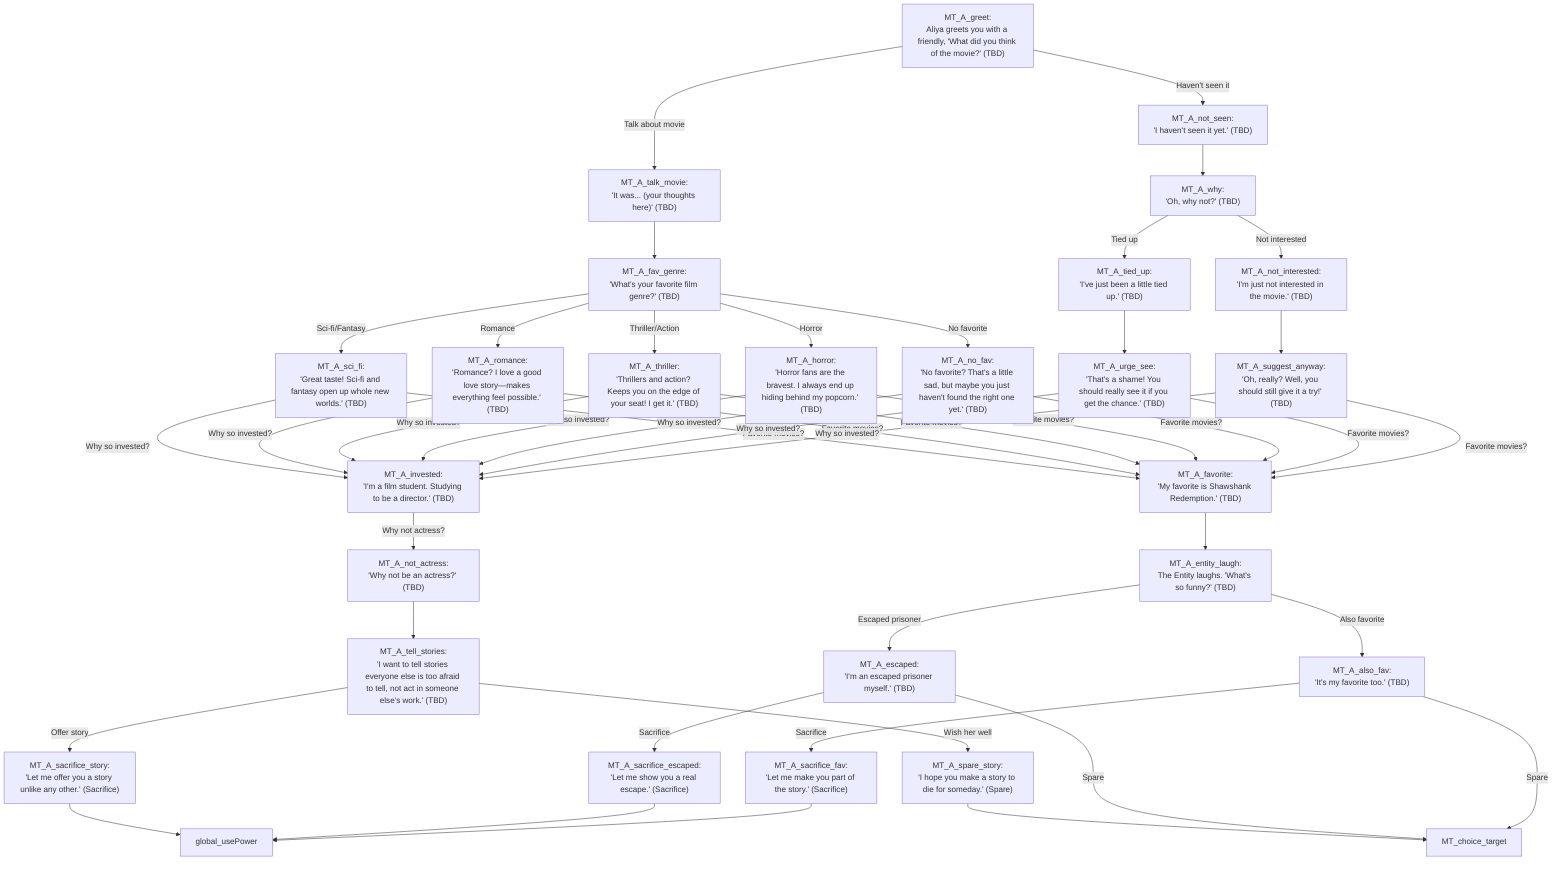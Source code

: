 flowchart TD
direction LR
MT_A_greet["MT_A_greet:<br/>Aliya greets you with a friendly, 'What did you think of the movie?' (TBD)"] -->|Talk about movie| MT_A_talk_movie
MT_A_greet -->|Haven't seen it| MT_A_not_seen
MT_A_talk_movie["MT_A_talk_movie:<br/>'It was... (your thoughts here)' (TBD)"] --> MT_A_fav_genre
MT_A_fav_genre["MT_A_fav_genre:<br/>'What's your favorite film genre?' (TBD)"] -->|Sci-fi/Fantasy| MT_A_sci_fi
MT_A_fav_genre -->|Romance| MT_A_romance
MT_A_fav_genre -->|Thriller/Action| MT_A_thriller
MT_A_fav_genre -->|Horror| MT_A_horror
MT_A_fav_genre -->|No favorite| MT_A_no_fav
MT_A_sci_fi["MT_A_sci_fi:<br/>'Great taste! Sci-fi and fantasy open up whole new worlds.' (TBD)"] -->|Why so invested?| MT_A_invested
MT_A_sci_fi -->|Favorite movies?| MT_A_favorite
MT_A_romance["MT_A_romance:<br/>'Romance? I love a good love story—makes everything feel possible.' (TBD)"] -->|Why so invested?| MT_A_invested
MT_A_romance -->|Favorite movies?| MT_A_favorite
MT_A_thriller["MT_A_thriller:<br/>'Thrillers and action? Keeps you on the edge of your seat! I get it.' (TBD)"] -->|Why so invested?| MT_A_invested
MT_A_thriller -->|Favorite movies?| MT_A_favorite
MT_A_horror["MT_A_horror:<br/>'Horror fans are the bravest. I always end up hiding behind my popcorn.' (TBD)"] -->|Why so invested?| MT_A_invested
MT_A_horror -->|Favorite movies?| MT_A_favorite
MT_A_no_fav["MT_A_no_fav:<br/>'No favorite? That's a little sad, but maybe you just haven't found the right one yet.' (TBD)"] -->|Why so invested?| MT_A_invested
MT_A_no_fav -->|Favorite movies?| MT_A_favorite
MT_A_not_seen["MT_A_not_seen:<br/>'I haven't seen it yet.' (TBD)"] --> MT_A_why
MT_A_why["MT_A_why:<br/>'Oh, why not?' (TBD)"] -->|Tied up| MT_A_tied_up
MT_A_why -->|Not interested| MT_A_not_interested
MT_A_tied_up["MT_A_tied_up:<br/>'I've just been a little tied up.' (TBD)"] --> MT_A_urge_see
MT_A_urge_see["MT_A_urge_see:<br/>'That's a shame! You should really see it if you get the chance.' (TBD)"] -->|Why so invested?| MT_A_invested
MT_A_urge_see -->|Favorite movies?| MT_A_favorite
MT_A_not_interested["MT_A_not_interested:<br/>'I'm just not interested in the movie.' (TBD)"] --> MT_A_suggest_anyway
MT_A_suggest_anyway["MT_A_suggest_anyway:<br/>'Oh, really? Well, you should still give it a try!' (TBD)"] -->|Why so invested?| MT_A_invested
MT_A_suggest_anyway -->|Favorite movies?| MT_A_favorite
MT_A_invested["MT_A_invested:<br/>'I'm a film student. Studying to be a director.' (TBD)"] -->|Why not actress?| MT_A_not_actress
MT_A_not_actress["MT_A_not_actress:<br/>'Why not be an actress?' (TBD)"] --> MT_A_tell_stories
MT_A_tell_stories["MT_A_tell_stories:<br/>'I want to tell stories everyone else is too afraid to tell, not act in someone else's work.' (TBD)"] -->|Offer story| MT_A_sacrifice_story
MT_A_tell_stories -->|Wish her well| MT_A_spare_story
MT_A_sacrifice_story["MT_A_sacrifice_story:<br/>'Let me offer you a story unlike any other.' (Sacrifice)"] --> global_usePower
MT_A_spare_story["MT_A_spare_story:<br/>'I hope you make a story to die for someday.' (Spare)"] --> MT_choice_target
MT_A_favorite["MT_A_favorite:<br/>'My favorite is Shawshank Redemption.' (TBD)"] --> MT_A_entity_laugh
MT_A_entity_laugh["MT_A_entity_laugh:<br/>The Entity laughs. 'What's so funny?' (TBD)"] -->|Escaped prisoner| MT_A_escaped
MT_A_entity_laugh -->|Also favorite| MT_A_also_fav
MT_A_escaped["MT_A_escaped:<br/>'I'm an escaped prisoner myself.' (TBD)"] -->|Spare| MT_choice_target
MT_A_escaped -->|Sacrifice| MT_A_sacrifice_escaped
MT_A_sacrifice_escaped["MT_A_sacrifice_escaped:<br/>'Let me show you a real escape.' (Sacrifice)"] --> global_usePower
MT_A_also_fav["MT_A_also_fav:<br/>'It's my favorite too.' (TBD)"] -->|Spare| MT_choice_target
MT_A_also_fav -->|Sacrifice| MT_A_sacrifice_fav
MT_A_sacrifice_fav["MT_A_sacrifice_fav:<br/>'Let me make you part of the story.' (Sacrifice)"] --> global_usePower